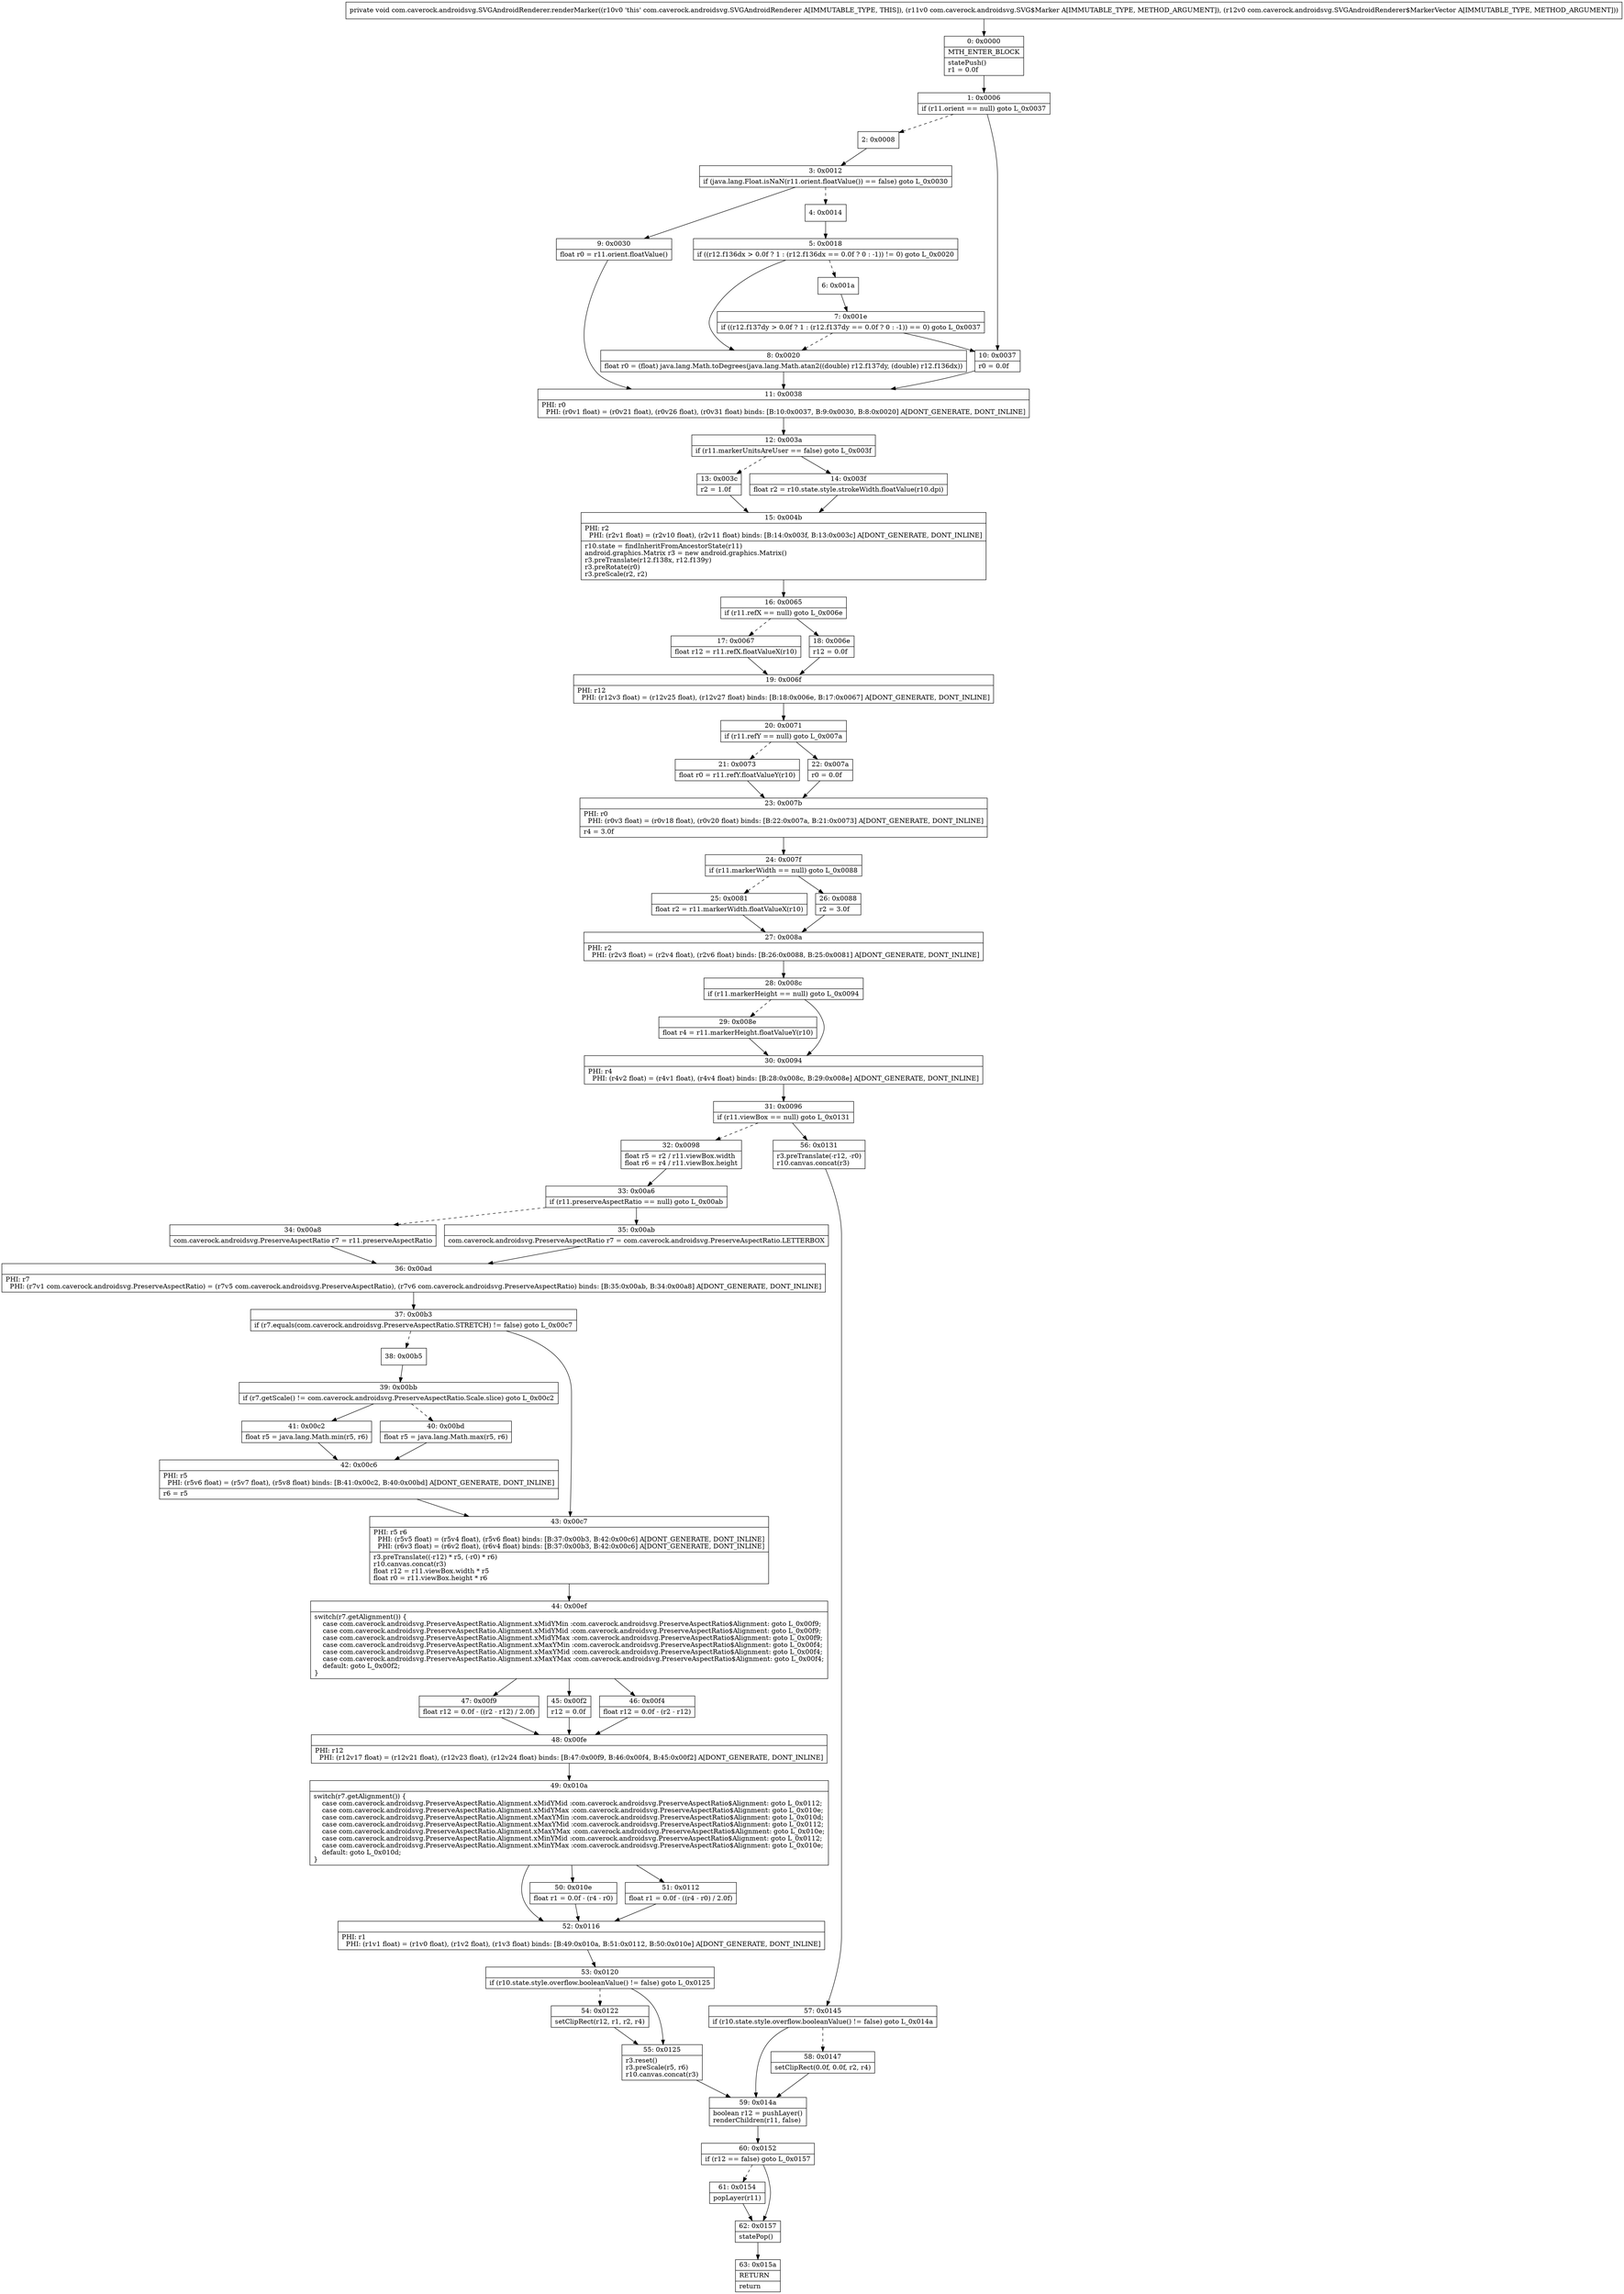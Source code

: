 digraph "CFG forcom.caverock.androidsvg.SVGAndroidRenderer.renderMarker(Lcom\/caverock\/androidsvg\/SVG$Marker;Lcom\/caverock\/androidsvg\/SVGAndroidRenderer$MarkerVector;)V" {
Node_0 [shape=record,label="{0\:\ 0x0000|MTH_ENTER_BLOCK\l|statePush()\lr1 = 0.0f\l}"];
Node_1 [shape=record,label="{1\:\ 0x0006|if (r11.orient == null) goto L_0x0037\l}"];
Node_2 [shape=record,label="{2\:\ 0x0008}"];
Node_3 [shape=record,label="{3\:\ 0x0012|if (java.lang.Float.isNaN(r11.orient.floatValue()) == false) goto L_0x0030\l}"];
Node_4 [shape=record,label="{4\:\ 0x0014}"];
Node_5 [shape=record,label="{5\:\ 0x0018|if ((r12.f136dx \> 0.0f ? 1 : (r12.f136dx == 0.0f ? 0 : \-1)) != 0) goto L_0x0020\l}"];
Node_6 [shape=record,label="{6\:\ 0x001a}"];
Node_7 [shape=record,label="{7\:\ 0x001e|if ((r12.f137dy \> 0.0f ? 1 : (r12.f137dy == 0.0f ? 0 : \-1)) == 0) goto L_0x0037\l}"];
Node_8 [shape=record,label="{8\:\ 0x0020|float r0 = (float) java.lang.Math.toDegrees(java.lang.Math.atan2((double) r12.f137dy, (double) r12.f136dx))\l}"];
Node_9 [shape=record,label="{9\:\ 0x0030|float r0 = r11.orient.floatValue()\l}"];
Node_10 [shape=record,label="{10\:\ 0x0037|r0 = 0.0f\l}"];
Node_11 [shape=record,label="{11\:\ 0x0038|PHI: r0 \l  PHI: (r0v1 float) = (r0v21 float), (r0v26 float), (r0v31 float) binds: [B:10:0x0037, B:9:0x0030, B:8:0x0020] A[DONT_GENERATE, DONT_INLINE]\l}"];
Node_12 [shape=record,label="{12\:\ 0x003a|if (r11.markerUnitsAreUser == false) goto L_0x003f\l}"];
Node_13 [shape=record,label="{13\:\ 0x003c|r2 = 1.0f\l}"];
Node_14 [shape=record,label="{14\:\ 0x003f|float r2 = r10.state.style.strokeWidth.floatValue(r10.dpi)\l}"];
Node_15 [shape=record,label="{15\:\ 0x004b|PHI: r2 \l  PHI: (r2v1 float) = (r2v10 float), (r2v11 float) binds: [B:14:0x003f, B:13:0x003c] A[DONT_GENERATE, DONT_INLINE]\l|r10.state = findInheritFromAncestorState(r11)\landroid.graphics.Matrix r3 = new android.graphics.Matrix()\lr3.preTranslate(r12.f138x, r12.f139y)\lr3.preRotate(r0)\lr3.preScale(r2, r2)\l}"];
Node_16 [shape=record,label="{16\:\ 0x0065|if (r11.refX == null) goto L_0x006e\l}"];
Node_17 [shape=record,label="{17\:\ 0x0067|float r12 = r11.refX.floatValueX(r10)\l}"];
Node_18 [shape=record,label="{18\:\ 0x006e|r12 = 0.0f\l}"];
Node_19 [shape=record,label="{19\:\ 0x006f|PHI: r12 \l  PHI: (r12v3 float) = (r12v25 float), (r12v27 float) binds: [B:18:0x006e, B:17:0x0067] A[DONT_GENERATE, DONT_INLINE]\l}"];
Node_20 [shape=record,label="{20\:\ 0x0071|if (r11.refY == null) goto L_0x007a\l}"];
Node_21 [shape=record,label="{21\:\ 0x0073|float r0 = r11.refY.floatValueY(r10)\l}"];
Node_22 [shape=record,label="{22\:\ 0x007a|r0 = 0.0f\l}"];
Node_23 [shape=record,label="{23\:\ 0x007b|PHI: r0 \l  PHI: (r0v3 float) = (r0v18 float), (r0v20 float) binds: [B:22:0x007a, B:21:0x0073] A[DONT_GENERATE, DONT_INLINE]\l|r4 = 3.0f\l}"];
Node_24 [shape=record,label="{24\:\ 0x007f|if (r11.markerWidth == null) goto L_0x0088\l}"];
Node_25 [shape=record,label="{25\:\ 0x0081|float r2 = r11.markerWidth.floatValueX(r10)\l}"];
Node_26 [shape=record,label="{26\:\ 0x0088|r2 = 3.0f\l}"];
Node_27 [shape=record,label="{27\:\ 0x008a|PHI: r2 \l  PHI: (r2v3 float) = (r2v4 float), (r2v6 float) binds: [B:26:0x0088, B:25:0x0081] A[DONT_GENERATE, DONT_INLINE]\l}"];
Node_28 [shape=record,label="{28\:\ 0x008c|if (r11.markerHeight == null) goto L_0x0094\l}"];
Node_29 [shape=record,label="{29\:\ 0x008e|float r4 = r11.markerHeight.floatValueY(r10)\l}"];
Node_30 [shape=record,label="{30\:\ 0x0094|PHI: r4 \l  PHI: (r4v2 float) = (r4v1 float), (r4v4 float) binds: [B:28:0x008c, B:29:0x008e] A[DONT_GENERATE, DONT_INLINE]\l}"];
Node_31 [shape=record,label="{31\:\ 0x0096|if (r11.viewBox == null) goto L_0x0131\l}"];
Node_32 [shape=record,label="{32\:\ 0x0098|float r5 = r2 \/ r11.viewBox.width\lfloat r6 = r4 \/ r11.viewBox.height\l}"];
Node_33 [shape=record,label="{33\:\ 0x00a6|if (r11.preserveAspectRatio == null) goto L_0x00ab\l}"];
Node_34 [shape=record,label="{34\:\ 0x00a8|com.caverock.androidsvg.PreserveAspectRatio r7 = r11.preserveAspectRatio\l}"];
Node_35 [shape=record,label="{35\:\ 0x00ab|com.caverock.androidsvg.PreserveAspectRatio r7 = com.caverock.androidsvg.PreserveAspectRatio.LETTERBOX\l}"];
Node_36 [shape=record,label="{36\:\ 0x00ad|PHI: r7 \l  PHI: (r7v1 com.caverock.androidsvg.PreserveAspectRatio) = (r7v5 com.caverock.androidsvg.PreserveAspectRatio), (r7v6 com.caverock.androidsvg.PreserveAspectRatio) binds: [B:35:0x00ab, B:34:0x00a8] A[DONT_GENERATE, DONT_INLINE]\l}"];
Node_37 [shape=record,label="{37\:\ 0x00b3|if (r7.equals(com.caverock.androidsvg.PreserveAspectRatio.STRETCH) != false) goto L_0x00c7\l}"];
Node_38 [shape=record,label="{38\:\ 0x00b5}"];
Node_39 [shape=record,label="{39\:\ 0x00bb|if (r7.getScale() != com.caverock.androidsvg.PreserveAspectRatio.Scale.slice) goto L_0x00c2\l}"];
Node_40 [shape=record,label="{40\:\ 0x00bd|float r5 = java.lang.Math.max(r5, r6)\l}"];
Node_41 [shape=record,label="{41\:\ 0x00c2|float r5 = java.lang.Math.min(r5, r6)\l}"];
Node_42 [shape=record,label="{42\:\ 0x00c6|PHI: r5 \l  PHI: (r5v6 float) = (r5v7 float), (r5v8 float) binds: [B:41:0x00c2, B:40:0x00bd] A[DONT_GENERATE, DONT_INLINE]\l|r6 = r5\l}"];
Node_43 [shape=record,label="{43\:\ 0x00c7|PHI: r5 r6 \l  PHI: (r5v5 float) = (r5v4 float), (r5v6 float) binds: [B:37:0x00b3, B:42:0x00c6] A[DONT_GENERATE, DONT_INLINE]\l  PHI: (r6v3 float) = (r6v2 float), (r6v4 float) binds: [B:37:0x00b3, B:42:0x00c6] A[DONT_GENERATE, DONT_INLINE]\l|r3.preTranslate((\-r12) * r5, (\-r0) * r6)\lr10.canvas.concat(r3)\lfloat r12 = r11.viewBox.width * r5\lfloat r0 = r11.viewBox.height * r6\l}"];
Node_44 [shape=record,label="{44\:\ 0x00ef|switch(r7.getAlignment()) \{\l    case com.caverock.androidsvg.PreserveAspectRatio.Alignment.xMidYMin :com.caverock.androidsvg.PreserveAspectRatio$Alignment: goto L_0x00f9;\l    case com.caverock.androidsvg.PreserveAspectRatio.Alignment.xMidYMid :com.caverock.androidsvg.PreserveAspectRatio$Alignment: goto L_0x00f9;\l    case com.caverock.androidsvg.PreserveAspectRatio.Alignment.xMidYMax :com.caverock.androidsvg.PreserveAspectRatio$Alignment: goto L_0x00f9;\l    case com.caverock.androidsvg.PreserveAspectRatio.Alignment.xMaxYMin :com.caverock.androidsvg.PreserveAspectRatio$Alignment: goto L_0x00f4;\l    case com.caverock.androidsvg.PreserveAspectRatio.Alignment.xMaxYMid :com.caverock.androidsvg.PreserveAspectRatio$Alignment: goto L_0x00f4;\l    case com.caverock.androidsvg.PreserveAspectRatio.Alignment.xMaxYMax :com.caverock.androidsvg.PreserveAspectRatio$Alignment: goto L_0x00f4;\l    default: goto L_0x00f2;\l\}\l}"];
Node_45 [shape=record,label="{45\:\ 0x00f2|r12 = 0.0f\l}"];
Node_46 [shape=record,label="{46\:\ 0x00f4|float r12 = 0.0f \- (r2 \- r12)\l}"];
Node_47 [shape=record,label="{47\:\ 0x00f9|float r12 = 0.0f \- ((r2 \- r12) \/ 2.0f)\l}"];
Node_48 [shape=record,label="{48\:\ 0x00fe|PHI: r12 \l  PHI: (r12v17 float) = (r12v21 float), (r12v23 float), (r12v24 float) binds: [B:47:0x00f9, B:46:0x00f4, B:45:0x00f2] A[DONT_GENERATE, DONT_INLINE]\l}"];
Node_49 [shape=record,label="{49\:\ 0x010a|switch(r7.getAlignment()) \{\l    case com.caverock.androidsvg.PreserveAspectRatio.Alignment.xMidYMid :com.caverock.androidsvg.PreserveAspectRatio$Alignment: goto L_0x0112;\l    case com.caverock.androidsvg.PreserveAspectRatio.Alignment.xMidYMax :com.caverock.androidsvg.PreserveAspectRatio$Alignment: goto L_0x010e;\l    case com.caverock.androidsvg.PreserveAspectRatio.Alignment.xMaxYMin :com.caverock.androidsvg.PreserveAspectRatio$Alignment: goto L_0x010d;\l    case com.caverock.androidsvg.PreserveAspectRatio.Alignment.xMaxYMid :com.caverock.androidsvg.PreserveAspectRatio$Alignment: goto L_0x0112;\l    case com.caverock.androidsvg.PreserveAspectRatio.Alignment.xMaxYMax :com.caverock.androidsvg.PreserveAspectRatio$Alignment: goto L_0x010e;\l    case com.caverock.androidsvg.PreserveAspectRatio.Alignment.xMinYMid :com.caverock.androidsvg.PreserveAspectRatio$Alignment: goto L_0x0112;\l    case com.caverock.androidsvg.PreserveAspectRatio.Alignment.xMinYMax :com.caverock.androidsvg.PreserveAspectRatio$Alignment: goto L_0x010e;\l    default: goto L_0x010d;\l\}\l}"];
Node_50 [shape=record,label="{50\:\ 0x010e|float r1 = 0.0f \- (r4 \- r0)\l}"];
Node_51 [shape=record,label="{51\:\ 0x0112|float r1 = 0.0f \- ((r4 \- r0) \/ 2.0f)\l}"];
Node_52 [shape=record,label="{52\:\ 0x0116|PHI: r1 \l  PHI: (r1v1 float) = (r1v0 float), (r1v2 float), (r1v3 float) binds: [B:49:0x010a, B:51:0x0112, B:50:0x010e] A[DONT_GENERATE, DONT_INLINE]\l}"];
Node_53 [shape=record,label="{53\:\ 0x0120|if (r10.state.style.overflow.booleanValue() != false) goto L_0x0125\l}"];
Node_54 [shape=record,label="{54\:\ 0x0122|setClipRect(r12, r1, r2, r4)\l}"];
Node_55 [shape=record,label="{55\:\ 0x0125|r3.reset()\lr3.preScale(r5, r6)\lr10.canvas.concat(r3)\l}"];
Node_56 [shape=record,label="{56\:\ 0x0131|r3.preTranslate(\-r12, \-r0)\lr10.canvas.concat(r3)\l}"];
Node_57 [shape=record,label="{57\:\ 0x0145|if (r10.state.style.overflow.booleanValue() != false) goto L_0x014a\l}"];
Node_58 [shape=record,label="{58\:\ 0x0147|setClipRect(0.0f, 0.0f, r2, r4)\l}"];
Node_59 [shape=record,label="{59\:\ 0x014a|boolean r12 = pushLayer()\lrenderChildren(r11, false)\l}"];
Node_60 [shape=record,label="{60\:\ 0x0152|if (r12 == false) goto L_0x0157\l}"];
Node_61 [shape=record,label="{61\:\ 0x0154|popLayer(r11)\l}"];
Node_62 [shape=record,label="{62\:\ 0x0157|statePop()\l}"];
Node_63 [shape=record,label="{63\:\ 0x015a|RETURN\l|return\l}"];
MethodNode[shape=record,label="{private void com.caverock.androidsvg.SVGAndroidRenderer.renderMarker((r10v0 'this' com.caverock.androidsvg.SVGAndroidRenderer A[IMMUTABLE_TYPE, THIS]), (r11v0 com.caverock.androidsvg.SVG$Marker A[IMMUTABLE_TYPE, METHOD_ARGUMENT]), (r12v0 com.caverock.androidsvg.SVGAndroidRenderer$MarkerVector A[IMMUTABLE_TYPE, METHOD_ARGUMENT])) }"];
MethodNode -> Node_0;
Node_0 -> Node_1;
Node_1 -> Node_2[style=dashed];
Node_1 -> Node_10;
Node_2 -> Node_3;
Node_3 -> Node_4[style=dashed];
Node_3 -> Node_9;
Node_4 -> Node_5;
Node_5 -> Node_6[style=dashed];
Node_5 -> Node_8;
Node_6 -> Node_7;
Node_7 -> Node_8[style=dashed];
Node_7 -> Node_10;
Node_8 -> Node_11;
Node_9 -> Node_11;
Node_10 -> Node_11;
Node_11 -> Node_12;
Node_12 -> Node_13[style=dashed];
Node_12 -> Node_14;
Node_13 -> Node_15;
Node_14 -> Node_15;
Node_15 -> Node_16;
Node_16 -> Node_17[style=dashed];
Node_16 -> Node_18;
Node_17 -> Node_19;
Node_18 -> Node_19;
Node_19 -> Node_20;
Node_20 -> Node_21[style=dashed];
Node_20 -> Node_22;
Node_21 -> Node_23;
Node_22 -> Node_23;
Node_23 -> Node_24;
Node_24 -> Node_25[style=dashed];
Node_24 -> Node_26;
Node_25 -> Node_27;
Node_26 -> Node_27;
Node_27 -> Node_28;
Node_28 -> Node_29[style=dashed];
Node_28 -> Node_30;
Node_29 -> Node_30;
Node_30 -> Node_31;
Node_31 -> Node_32[style=dashed];
Node_31 -> Node_56;
Node_32 -> Node_33;
Node_33 -> Node_34[style=dashed];
Node_33 -> Node_35;
Node_34 -> Node_36;
Node_35 -> Node_36;
Node_36 -> Node_37;
Node_37 -> Node_38[style=dashed];
Node_37 -> Node_43;
Node_38 -> Node_39;
Node_39 -> Node_40[style=dashed];
Node_39 -> Node_41;
Node_40 -> Node_42;
Node_41 -> Node_42;
Node_42 -> Node_43;
Node_43 -> Node_44;
Node_44 -> Node_45;
Node_44 -> Node_46;
Node_44 -> Node_47;
Node_45 -> Node_48;
Node_46 -> Node_48;
Node_47 -> Node_48;
Node_48 -> Node_49;
Node_49 -> Node_50;
Node_49 -> Node_51;
Node_49 -> Node_52;
Node_50 -> Node_52;
Node_51 -> Node_52;
Node_52 -> Node_53;
Node_53 -> Node_54[style=dashed];
Node_53 -> Node_55;
Node_54 -> Node_55;
Node_55 -> Node_59;
Node_56 -> Node_57;
Node_57 -> Node_58[style=dashed];
Node_57 -> Node_59;
Node_58 -> Node_59;
Node_59 -> Node_60;
Node_60 -> Node_61[style=dashed];
Node_60 -> Node_62;
Node_61 -> Node_62;
Node_62 -> Node_63;
}

